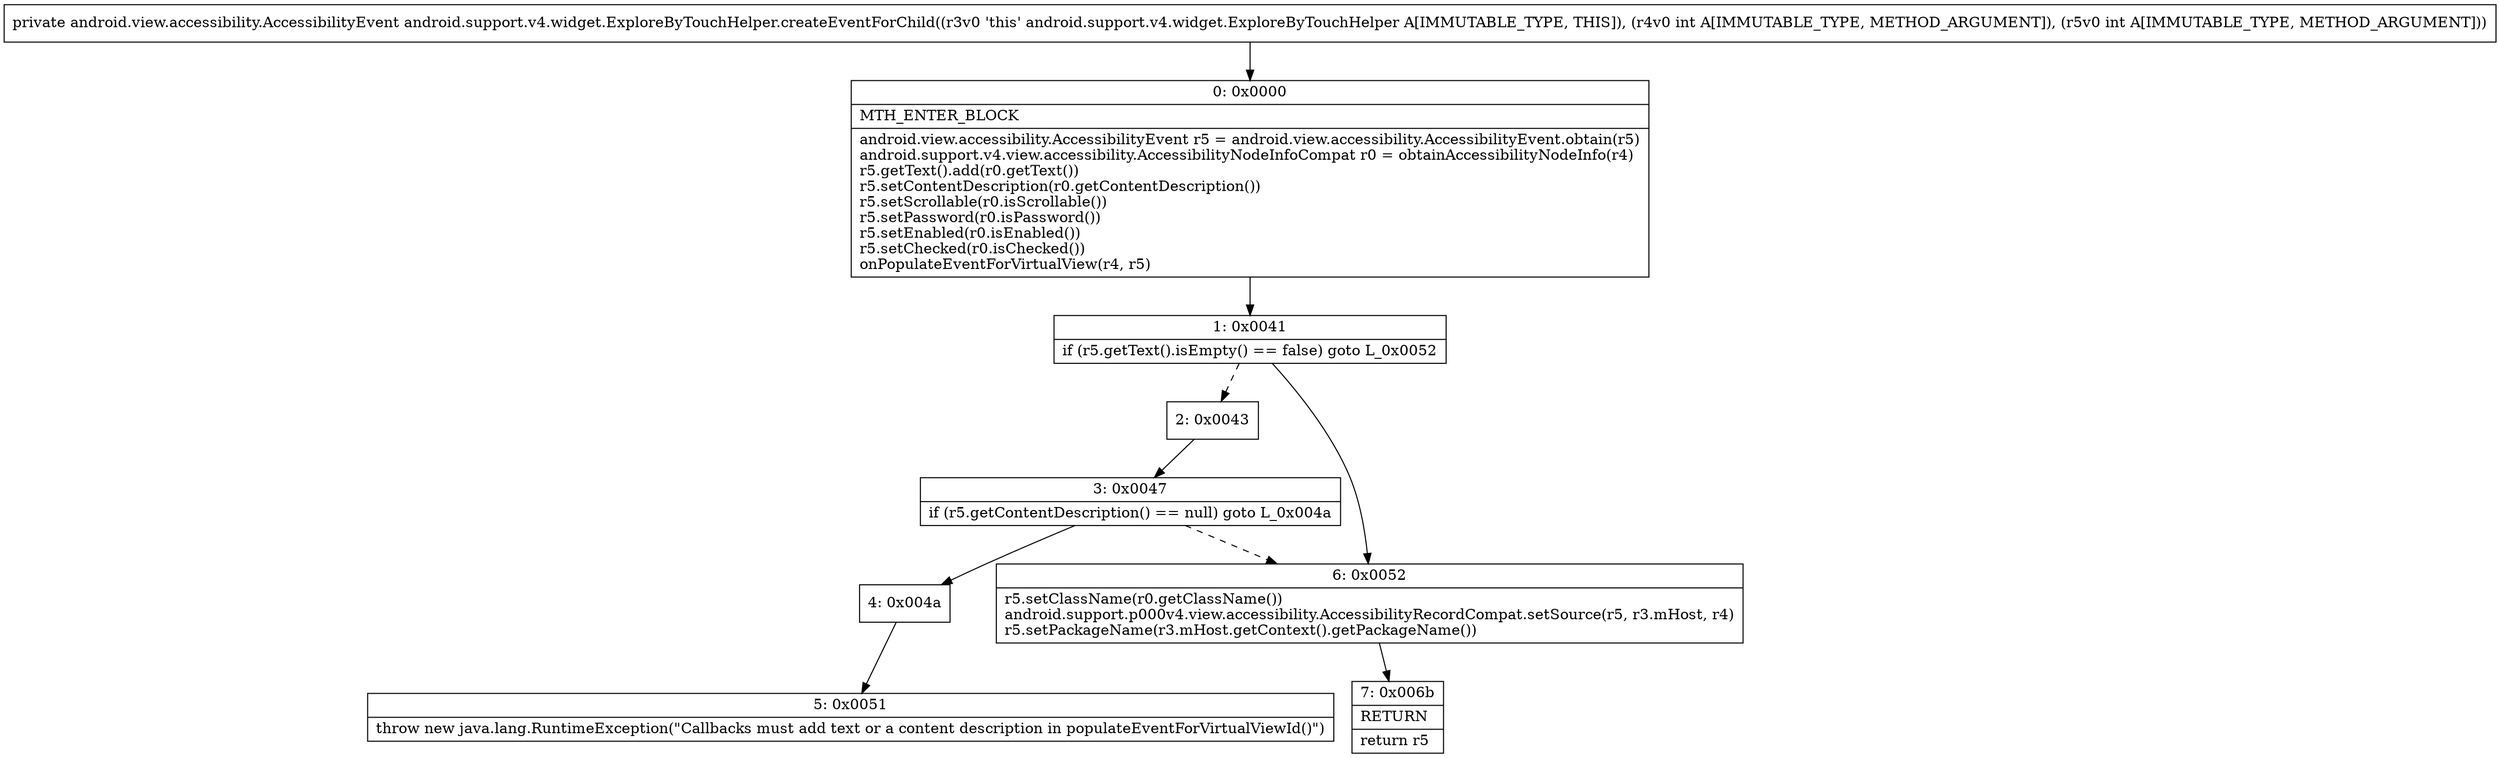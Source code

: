 digraph "CFG forandroid.support.v4.widget.ExploreByTouchHelper.createEventForChild(II)Landroid\/view\/accessibility\/AccessibilityEvent;" {
Node_0 [shape=record,label="{0\:\ 0x0000|MTH_ENTER_BLOCK\l|android.view.accessibility.AccessibilityEvent r5 = android.view.accessibility.AccessibilityEvent.obtain(r5)\landroid.support.v4.view.accessibility.AccessibilityNodeInfoCompat r0 = obtainAccessibilityNodeInfo(r4)\lr5.getText().add(r0.getText())\lr5.setContentDescription(r0.getContentDescription())\lr5.setScrollable(r0.isScrollable())\lr5.setPassword(r0.isPassword())\lr5.setEnabled(r0.isEnabled())\lr5.setChecked(r0.isChecked())\lonPopulateEventForVirtualView(r4, r5)\l}"];
Node_1 [shape=record,label="{1\:\ 0x0041|if (r5.getText().isEmpty() == false) goto L_0x0052\l}"];
Node_2 [shape=record,label="{2\:\ 0x0043}"];
Node_3 [shape=record,label="{3\:\ 0x0047|if (r5.getContentDescription() == null) goto L_0x004a\l}"];
Node_4 [shape=record,label="{4\:\ 0x004a}"];
Node_5 [shape=record,label="{5\:\ 0x0051|throw new java.lang.RuntimeException(\"Callbacks must add text or a content description in populateEventForVirtualViewId()\")\l}"];
Node_6 [shape=record,label="{6\:\ 0x0052|r5.setClassName(r0.getClassName())\landroid.support.p000v4.view.accessibility.AccessibilityRecordCompat.setSource(r5, r3.mHost, r4)\lr5.setPackageName(r3.mHost.getContext().getPackageName())\l}"];
Node_7 [shape=record,label="{7\:\ 0x006b|RETURN\l|return r5\l}"];
MethodNode[shape=record,label="{private android.view.accessibility.AccessibilityEvent android.support.v4.widget.ExploreByTouchHelper.createEventForChild((r3v0 'this' android.support.v4.widget.ExploreByTouchHelper A[IMMUTABLE_TYPE, THIS]), (r4v0 int A[IMMUTABLE_TYPE, METHOD_ARGUMENT]), (r5v0 int A[IMMUTABLE_TYPE, METHOD_ARGUMENT])) }"];
MethodNode -> Node_0;
Node_0 -> Node_1;
Node_1 -> Node_2[style=dashed];
Node_1 -> Node_6;
Node_2 -> Node_3;
Node_3 -> Node_4;
Node_3 -> Node_6[style=dashed];
Node_4 -> Node_5;
Node_6 -> Node_7;
}

